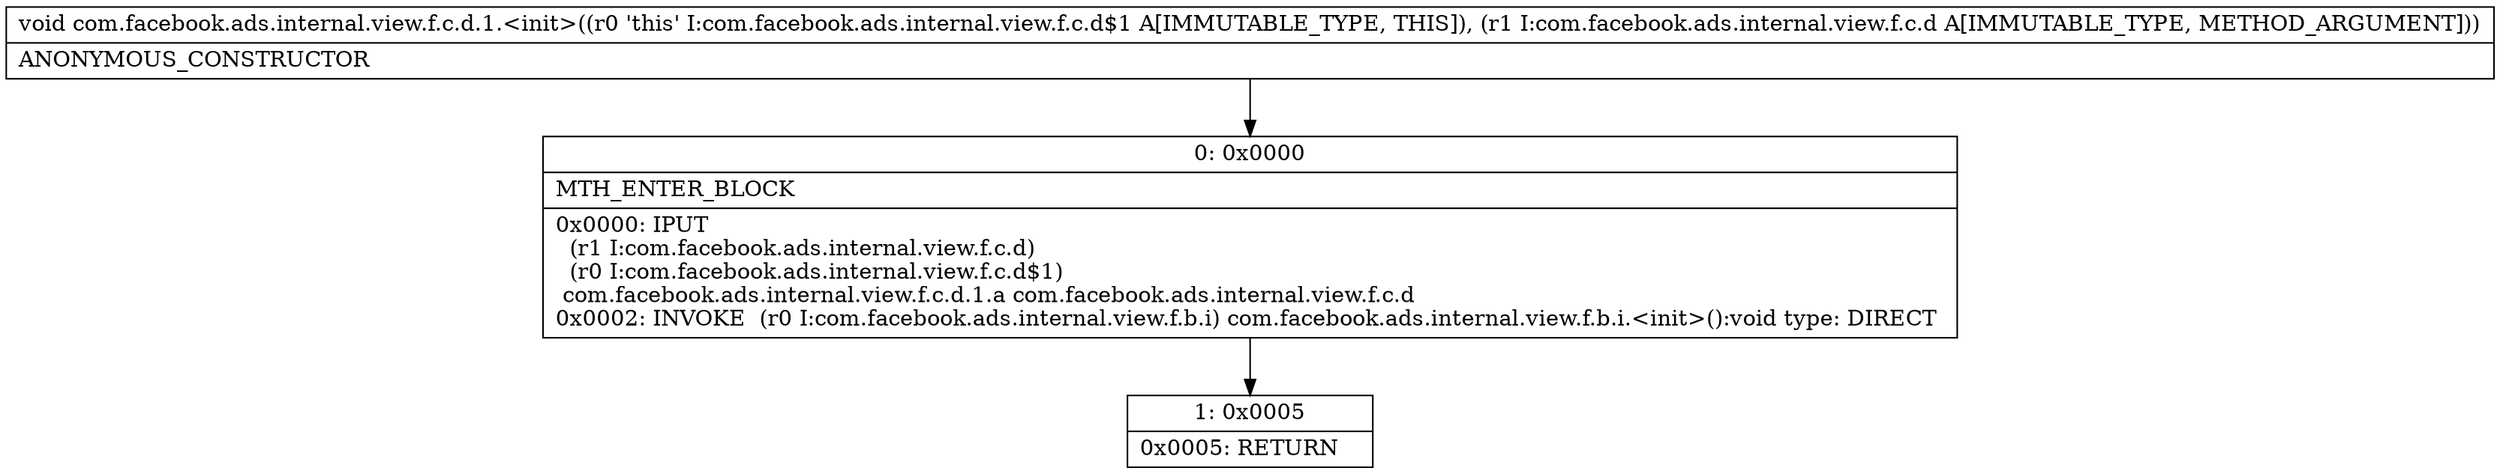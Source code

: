 digraph "CFG forcom.facebook.ads.internal.view.f.c.d.1.\<init\>(Lcom\/facebook\/ads\/internal\/view\/f\/c\/d;)V" {
Node_0 [shape=record,label="{0\:\ 0x0000|MTH_ENTER_BLOCK\l|0x0000: IPUT  \l  (r1 I:com.facebook.ads.internal.view.f.c.d)\l  (r0 I:com.facebook.ads.internal.view.f.c.d$1)\l com.facebook.ads.internal.view.f.c.d.1.a com.facebook.ads.internal.view.f.c.d \l0x0002: INVOKE  (r0 I:com.facebook.ads.internal.view.f.b.i) com.facebook.ads.internal.view.f.b.i.\<init\>():void type: DIRECT \l}"];
Node_1 [shape=record,label="{1\:\ 0x0005|0x0005: RETURN   \l}"];
MethodNode[shape=record,label="{void com.facebook.ads.internal.view.f.c.d.1.\<init\>((r0 'this' I:com.facebook.ads.internal.view.f.c.d$1 A[IMMUTABLE_TYPE, THIS]), (r1 I:com.facebook.ads.internal.view.f.c.d A[IMMUTABLE_TYPE, METHOD_ARGUMENT]))  | ANONYMOUS_CONSTRUCTOR\l}"];
MethodNode -> Node_0;
Node_0 -> Node_1;
}

